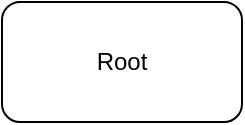 <mxfile version="24.4.9" type="github">
  <diagram name="第 1 页" id="kg4fxOK5oEFg262xn8rA">
    <mxGraphModel dx="1379" dy="817" grid="1" gridSize="10" guides="1" tooltips="1" connect="1" arrows="1" fold="1" page="1" pageScale="1" pageWidth="827" pageHeight="1169" math="0" shadow="0">
      <root>
        <mxCell id="0" />
        <mxCell id="1" parent="0" />
        <mxCell id="Q_d1GtLnuQVhK9neJisd-1" value="Root" style="rounded=1;whiteSpace=wrap;html=1;" vertex="1" parent="1">
          <mxGeometry x="340" y="260" width="120" height="60" as="geometry" />
        </mxCell>
      </root>
    </mxGraphModel>
  </diagram>
</mxfile>

